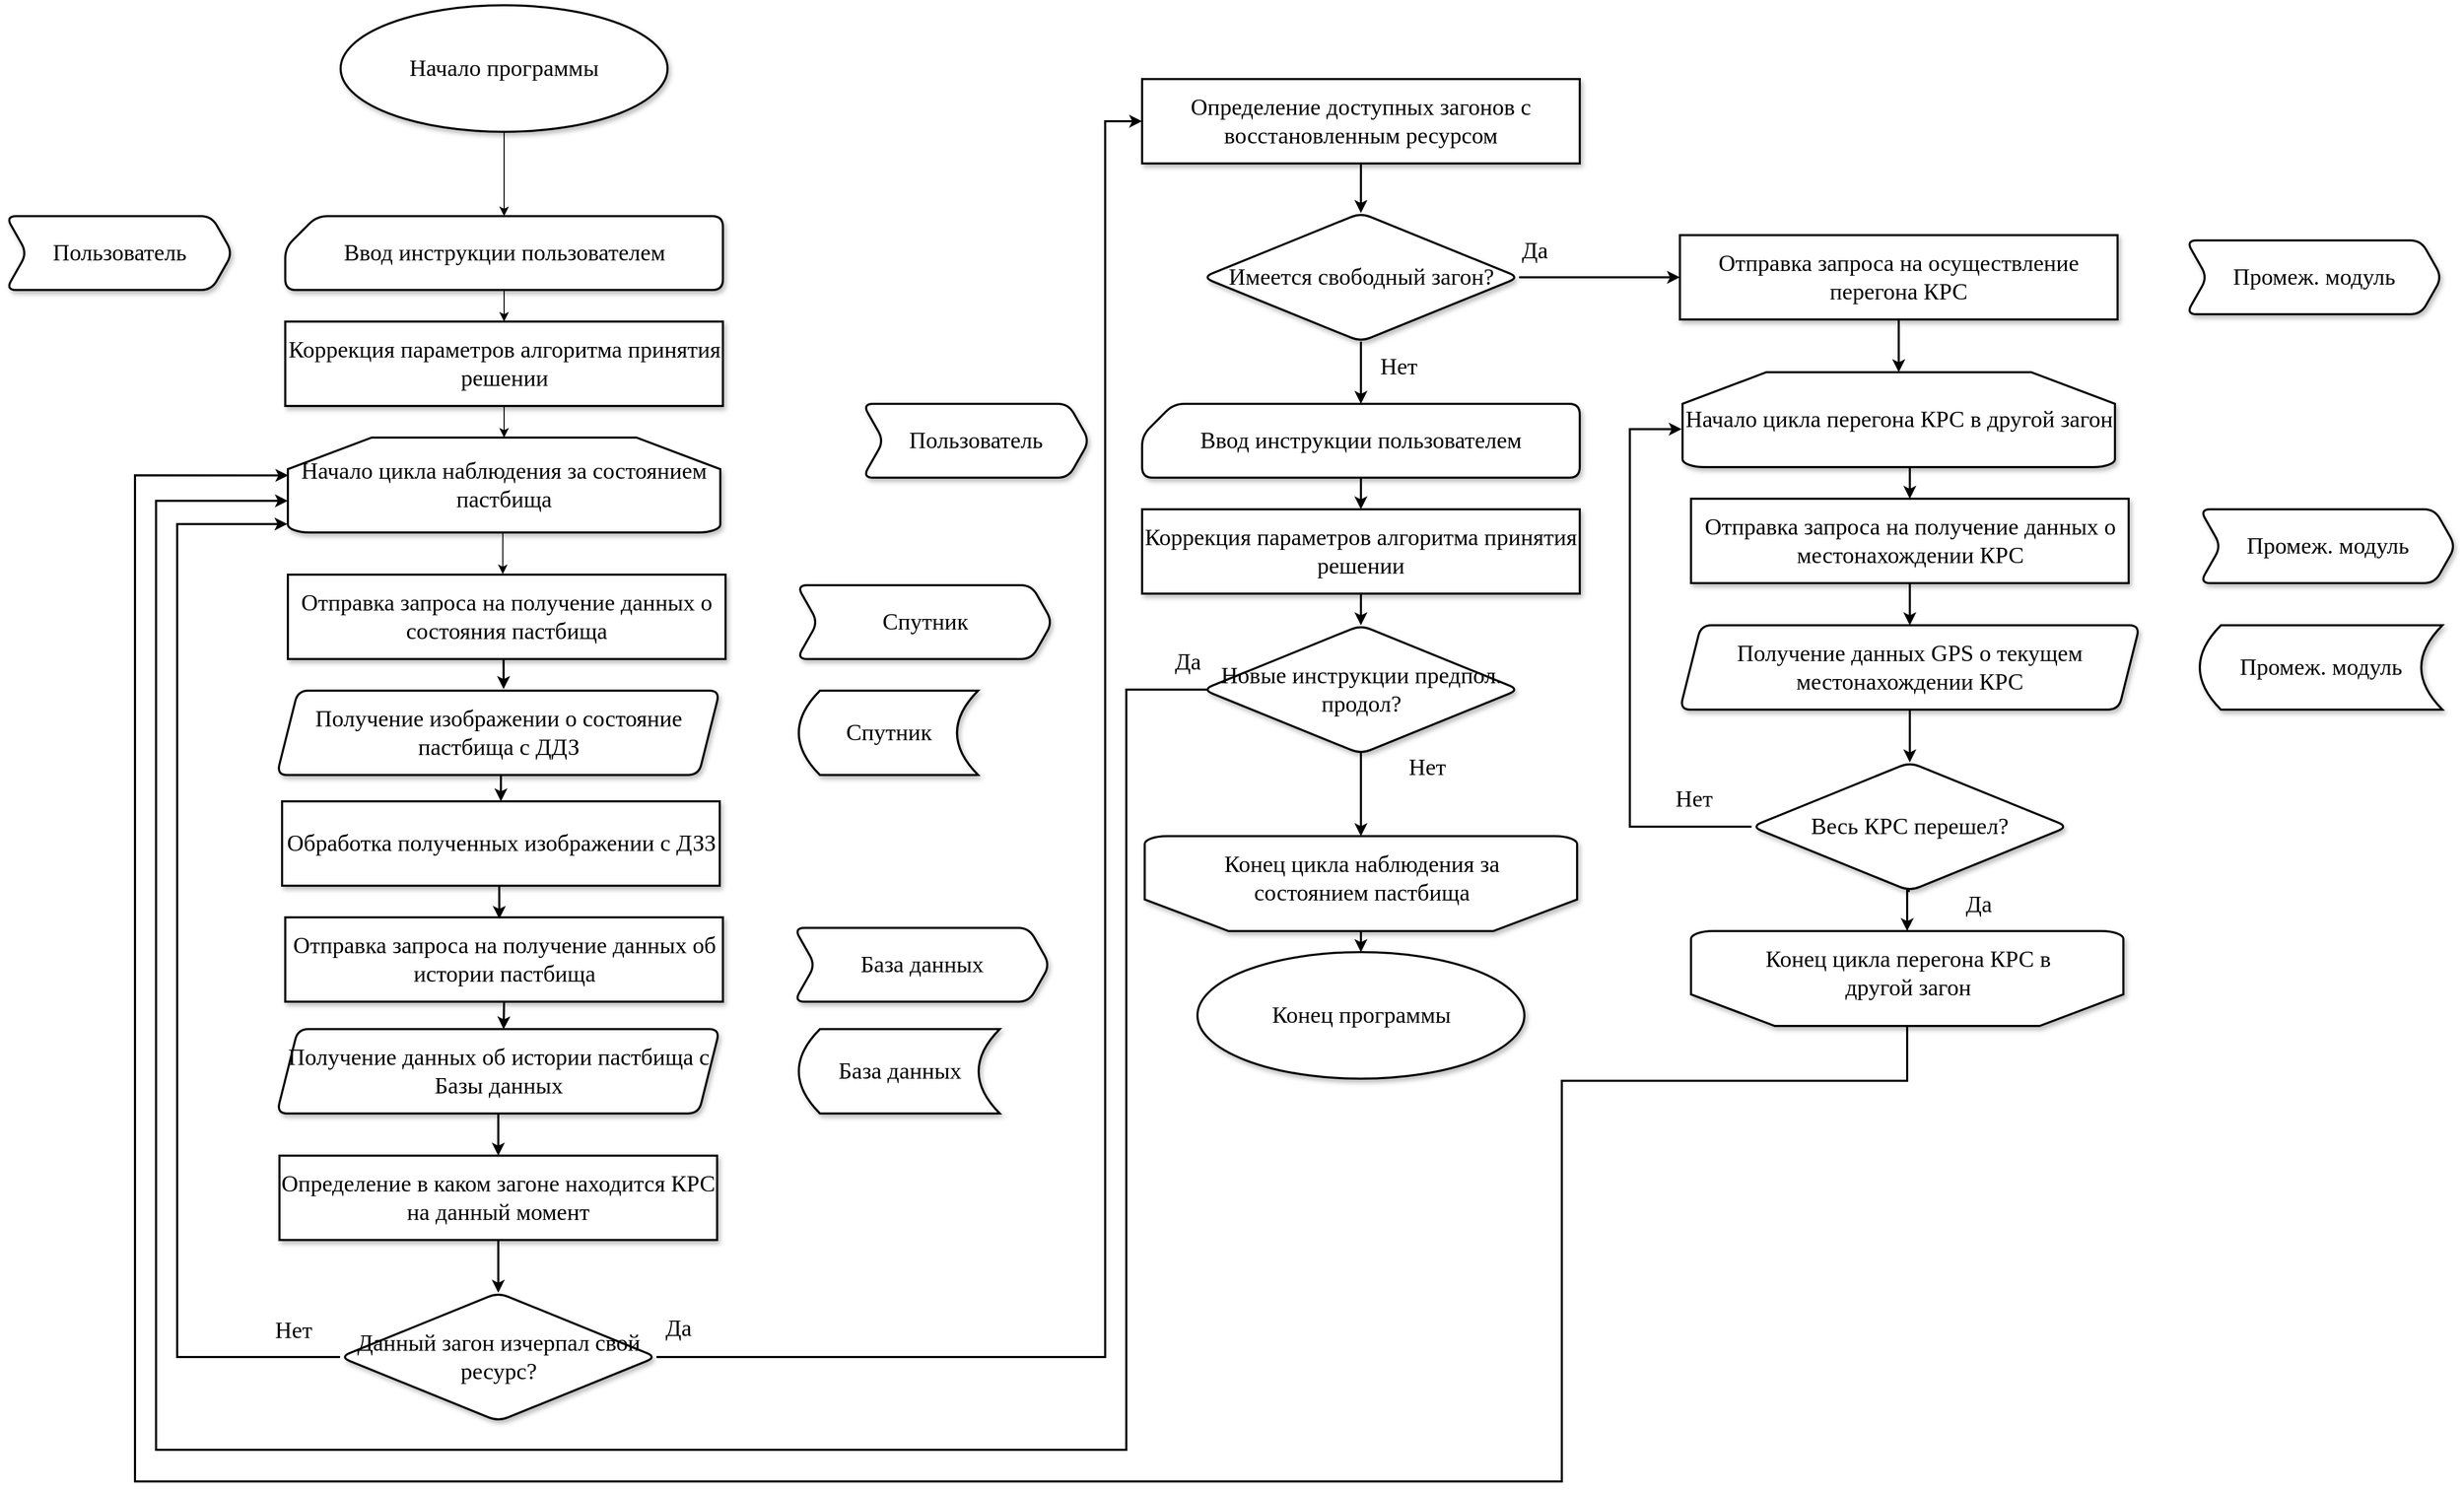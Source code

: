 <mxfile version="13.9.9" type="device"><diagram id="bFi8-XZkjR38sBcgHTQb" name="Page-1"><mxGraphModel dx="2031" dy="1174" grid="1" gridSize="10" guides="1" tooltips="1" connect="1" arrows="1" fold="1" page="1" pageScale="1" pageWidth="1169" pageHeight="827" math="0" shadow="0"><root><mxCell id="0"/><mxCell id="1" parent="0"/><mxCell id="ansEejGBNnt-hUY4Amy4-4" style="edgeStyle=orthogonalEdgeStyle;rounded=0;orthogonalLoop=1;jettySize=auto;html=1;exitX=0.5;exitY=1;exitDx=0;exitDy=0;entryX=0.5;entryY=0;entryDx=0;entryDy=0;entryPerimeter=0;" parent="1" source="e-T2P2M7QScNekjC2IlG-3" target="e-T2P2M7QScNekjC2IlG-11" edge="1"><mxGeometry relative="1" as="geometry"/></mxCell><mxCell id="e-T2P2M7QScNekjC2IlG-3" value="Коррекция параметров алгоритма принятия решении" style="rounded=0;whiteSpace=wrap;html=1;shadow=1;glass=0;sketch=0;strokeWidth=2;fontFamily=Verdana;fontSize=22;" parent="1" vertex="1"><mxGeometry x="302.5" y="310" width="415" height="80" as="geometry"/></mxCell><mxCell id="e-T2P2M7QScNekjC2IlG-79" style="edgeStyle=orthogonalEdgeStyle;rounded=0;orthogonalLoop=1;jettySize=auto;html=1;exitX=0.5;exitY=1;exitDx=0;exitDy=0;entryX=0.5;entryY=0;entryDx=0;entryDy=0;strokeWidth=2;fillColor=#ffffff;fontFamily=Verdana;fontSize=22;" parent="1" source="e-T2P2M7QScNekjC2IlG-4" target="e-T2P2M7QScNekjC2IlG-51" edge="1"><mxGeometry relative="1" as="geometry"/></mxCell><mxCell id="e-T2P2M7QScNekjC2IlG-4" value="Получение изображении о состояние пастбища с ДДЗ" style="shape=parallelogram;perimeter=parallelogramPerimeter;whiteSpace=wrap;html=1;fixedSize=1;rounded=1;shadow=1;glass=0;sketch=0;strokeWidth=2;fontFamily=Verdana;fontSize=22;" parent="1" vertex="1"><mxGeometry x="294.5" y="660" width="420" height="80" as="geometry"/></mxCell><mxCell id="e-T2P2M7QScNekjC2IlG-70" style="edgeStyle=orthogonalEdgeStyle;rounded=0;orthogonalLoop=1;jettySize=auto;html=1;exitX=1;exitY=0.5;exitDx=0;exitDy=0;entryX=0;entryY=0.5;entryDx=0;entryDy=0;strokeWidth=2;fillColor=#ffffff;fontFamily=Verdana;fontSize=22;" parent="1" source="e-T2P2M7QScNekjC2IlG-5" target="e-T2P2M7QScNekjC2IlG-35" edge="1"><mxGeometry relative="1" as="geometry"><mxPoint x="982" y="120" as="sourcePoint"/><Array as="points"><mxPoint x="1080" y="1292"/><mxPoint x="1080" y="120"/></Array></mxGeometry></mxCell><mxCell id="e-T2P2M7QScNekjC2IlG-84" style="edgeStyle=orthogonalEdgeStyle;rounded=0;orthogonalLoop=1;jettySize=auto;html=1;exitX=0;exitY=0.5;exitDx=0;exitDy=0;entryX=-0.001;entryY=0.911;entryDx=0;entryDy=0;entryPerimeter=0;strokeWidth=2;fillColor=#ffffff;fontFamily=Verdana;fontSize=22;" parent="1" source="e-T2P2M7QScNekjC2IlG-5" target="e-T2P2M7QScNekjC2IlG-11" edge="1"><mxGeometry relative="1" as="geometry"><Array as="points"><mxPoint x="200" y="1292"/><mxPoint x="200" y="502"/></Array></mxGeometry></mxCell><mxCell id="e-T2P2M7QScNekjC2IlG-5" value="&lt;font style=&quot;font-size: 22px&quot;&gt;Данный загон изчерпал свой ресурс?&lt;/font&gt;" style="rhombus;whiteSpace=wrap;html=1;rounded=1;shadow=1;glass=0;sketch=0;strokeWidth=2;fontFamily=Verdana;fontSize=22;labelPosition=center;verticalLabelPosition=middle;align=center;verticalAlign=middle;" parent="1" vertex="1"><mxGeometry x="354.5" y="1231" width="300" height="122" as="geometry"/></mxCell><mxCell id="ansEejGBNnt-hUY4Amy4-2" style="edgeStyle=orthogonalEdgeStyle;rounded=0;orthogonalLoop=1;jettySize=auto;html=1;exitX=0.5;exitY=1;exitDx=0;exitDy=0;entryX=0.5;entryY=0;entryDx=0;entryDy=0;entryPerimeter=0;" parent="1" source="e-T2P2M7QScNekjC2IlG-8" target="e-T2P2M7QScNekjC2IlG-10" edge="1"><mxGeometry relative="1" as="geometry"/></mxCell><mxCell id="e-T2P2M7QScNekjC2IlG-8" value="Начало программы" style="ellipse;whiteSpace=wrap;html=1;rounded=1;shadow=1;glass=0;sketch=0;strokeWidth=2;fontFamily=Verdana;fontSize=22;" parent="1" vertex="1"><mxGeometry x="355" y="10" width="310" height="120" as="geometry"/></mxCell><mxCell id="e-T2P2M7QScNekjC2IlG-9" value="Конец программы" style="ellipse;whiteSpace=wrap;html=1;rounded=1;shadow=1;glass=0;sketch=0;strokeWidth=2;fontFamily=Verdana;fontSize=22;" parent="1" vertex="1"><mxGeometry x="1167.5" y="908" width="310" height="120" as="geometry"/></mxCell><mxCell id="ansEejGBNnt-hUY4Amy4-3" style="edgeStyle=orthogonalEdgeStyle;rounded=0;orthogonalLoop=1;jettySize=auto;html=1;exitX=0.5;exitY=1;exitDx=0;exitDy=0;exitPerimeter=0;entryX=0.5;entryY=0;entryDx=0;entryDy=0;" parent="1" source="e-T2P2M7QScNekjC2IlG-10" target="e-T2P2M7QScNekjC2IlG-3" edge="1"><mxGeometry relative="1" as="geometry"/></mxCell><mxCell id="e-T2P2M7QScNekjC2IlG-10" value="Ввод инструкции пользователем" style="shape=card;whiteSpace=wrap;html=1;rounded=1;shadow=1;glass=0;sketch=0;strokeWidth=2;fontFamily=Verdana;fontSize=22;" parent="1" vertex="1"><mxGeometry x="302.5" y="210" width="415" height="70" as="geometry"/></mxCell><mxCell id="ansEejGBNnt-hUY4Amy4-1" style="edgeStyle=orthogonalEdgeStyle;rounded=0;orthogonalLoop=1;jettySize=auto;html=1;exitX=0.5;exitY=1;exitDx=0;exitDy=0;exitPerimeter=0;entryX=0.491;entryY=-0.007;entryDx=0;entryDy=0;entryPerimeter=0;" parent="1" source="e-T2P2M7QScNekjC2IlG-11" edge="1"><mxGeometry relative="1" as="geometry"><mxPoint x="508.765" y="549.44" as="targetPoint"/></mxGeometry></mxCell><mxCell id="e-T2P2M7QScNekjC2IlG-11" value="Начало цикла наблюдения за состоянием пастбища" style="strokeWidth=2;html=1;shape=mxgraph.flowchart.loop_limit;whiteSpace=wrap;rounded=1;shadow=1;glass=0;sketch=0;fontFamily=Verdana;fontSize=22;" parent="1" vertex="1"><mxGeometry x="305" y="420" width="410" height="90" as="geometry"/></mxCell><mxCell id="e-T2P2M7QScNekjC2IlG-16" value="" style="group" parent="1" vertex="1" connectable="0"><mxGeometry x="1117.5" y="798" width="410" height="90" as="geometry"/></mxCell><mxCell id="e-T2P2M7QScNekjC2IlG-12" value="" style="strokeWidth=2;shape=mxgraph.flowchart.loop_limit;whiteSpace=wrap;rounded=1;shadow=1;glass=0;sketch=0;fontFamily=Verdana;fontSize=22;rotation=-180;horizontal=1;verticalAlign=middle;labelPosition=center;verticalLabelPosition=middle;align=center;html=1;flipH=0;flipV=0;direction=east;" parent="e-T2P2M7QScNekjC2IlG-16" vertex="1"><mxGeometry width="410" height="90" as="geometry"/></mxCell><mxCell id="e-T2P2M7QScNekjC2IlG-15" value="&lt;span style=&quot;background-color: rgb(255 , 255 , 255)&quot;&gt;Конец цикла наблюдения за &lt;br&gt;состоянием пастбища&lt;/span&gt;" style="text;html=1;align=center;verticalAlign=middle;resizable=0;points=[];autosize=1;fontSize=22;fontFamily=Verdana;" parent="e-T2P2M7QScNekjC2IlG-16" vertex="1"><mxGeometry x="35" y="10" width="340" height="60" as="geometry"/></mxCell><mxCell id="e-T2P2M7QScNekjC2IlG-82" style="edgeStyle=orthogonalEdgeStyle;rounded=0;orthogonalLoop=1;jettySize=auto;html=1;exitX=0.5;exitY=1;exitDx=0;exitDy=0;entryX=0.5;entryY=0;entryDx=0;entryDy=0;strokeWidth=2;fillColor=#ffffff;fontFamily=Verdana;fontSize=22;" parent="1" source="e-T2P2M7QScNekjC2IlG-17" target="e-T2P2M7QScNekjC2IlG-33" edge="1"><mxGeometry relative="1" as="geometry"/></mxCell><mxCell id="e-T2P2M7QScNekjC2IlG-17" value="Получение данных об истории пастбища с Базы данных" style="shape=parallelogram;perimeter=parallelogramPerimeter;whiteSpace=wrap;html=1;fixedSize=1;rounded=1;shadow=1;glass=0;sketch=0;strokeWidth=2;fontFamily=Verdana;fontSize=22;" parent="1" vertex="1"><mxGeometry x="294.5" y="981" width="420" height="80" as="geometry"/></mxCell><mxCell id="e-T2P2M7QScNekjC2IlG-21" value="Спутник" style="shape=dataStorage;whiteSpace=wrap;html=1;fixedSize=1;rounded=1;shadow=1;glass=0;sketch=0;strokeWidth=2;fontFamily=Verdana;fontSize=22;" parent="1" vertex="1"><mxGeometry x="789.5" y="660" width="170" height="80" as="geometry"/></mxCell><mxCell id="e-T2P2M7QScNekjC2IlG-78" style="edgeStyle=orthogonalEdgeStyle;rounded=0;orthogonalLoop=1;jettySize=auto;html=1;exitX=0.5;exitY=1;exitDx=0;exitDy=0;entryX=0.512;entryY=-0.019;entryDx=0;entryDy=0;entryPerimeter=0;strokeWidth=2;fillColor=#ffffff;fontFamily=Verdana;fontSize=22;" parent="1" source="e-T2P2M7QScNekjC2IlG-27" target="e-T2P2M7QScNekjC2IlG-4" edge="1"><mxGeometry relative="1" as="geometry"/></mxCell><mxCell id="e-T2P2M7QScNekjC2IlG-27" value="Отправка запроса на получение данных о состояния пастбища" style="rounded=0;whiteSpace=wrap;html=1;shadow=1;glass=0;sketch=0;strokeWidth=2;fontFamily=Verdana;fontSize=22;" parent="1" vertex="1"><mxGeometry x="305" y="550" width="415" height="80" as="geometry"/></mxCell><mxCell id="e-T2P2M7QScNekjC2IlG-28" value="Спутник" style="shape=step;perimeter=stepPerimeter;whiteSpace=wrap;html=1;fixedSize=1;rounded=1;shadow=1;glass=0;sketch=0;strokeWidth=2;fontFamily=Verdana;fontSize=22;" parent="1" vertex="1"><mxGeometry x="787.5" y="560" width="242.5" height="70" as="geometry"/></mxCell><mxCell id="e-T2P2M7QScNekjC2IlG-30" value="База данных" style="shape=dataStorage;whiteSpace=wrap;html=1;fixedSize=1;rounded=1;shadow=1;glass=0;sketch=0;strokeWidth=2;fontFamily=Verdana;fontSize=22;" parent="1" vertex="1"><mxGeometry x="789.5" y="981" width="190.5" height="80" as="geometry"/></mxCell><mxCell id="e-T2P2M7QScNekjC2IlG-81" style="edgeStyle=orthogonalEdgeStyle;rounded=0;orthogonalLoop=1;jettySize=auto;html=1;exitX=0.5;exitY=1;exitDx=0;exitDy=0;entryX=0.512;entryY=0.003;entryDx=0;entryDy=0;entryPerimeter=0;strokeWidth=2;fillColor=#ffffff;fontFamily=Verdana;fontSize=22;" parent="1" source="e-T2P2M7QScNekjC2IlG-31" target="e-T2P2M7QScNekjC2IlG-17" edge="1"><mxGeometry relative="1" as="geometry"/></mxCell><mxCell id="e-T2P2M7QScNekjC2IlG-31" value="Отправка запроса на получение данных об истории пастбища" style="rounded=0;whiteSpace=wrap;html=1;shadow=1;glass=0;sketch=0;strokeWidth=2;fontFamily=Verdana;fontSize=22;" parent="1" vertex="1"><mxGeometry x="302.5" y="875" width="415" height="80" as="geometry"/></mxCell><mxCell id="e-T2P2M7QScNekjC2IlG-32" value="База данных" style="shape=step;perimeter=stepPerimeter;whiteSpace=wrap;html=1;fixedSize=1;rounded=1;shadow=1;glass=0;sketch=0;strokeWidth=2;fontFamily=Verdana;fontSize=22;" parent="1" vertex="1"><mxGeometry x="785" y="885" width="242.5" height="70" as="geometry"/></mxCell><mxCell id="e-T2P2M7QScNekjC2IlG-71" style="edgeStyle=orthogonalEdgeStyle;rounded=0;orthogonalLoop=1;jettySize=auto;html=1;exitX=0.5;exitY=1;exitDx=0;exitDy=0;entryX=0.5;entryY=0;entryDx=0;entryDy=0;strokeWidth=2;fillColor=#ffffff;fontFamily=Verdana;fontSize=22;" parent="1" source="e-T2P2M7QScNekjC2IlG-33" target="e-T2P2M7QScNekjC2IlG-5" edge="1"><mxGeometry relative="1" as="geometry"/></mxCell><mxCell id="e-T2P2M7QScNekjC2IlG-33" value="Определение в каком загоне находится КРС на данный момент" style="rounded=0;whiteSpace=wrap;html=1;shadow=1;glass=0;sketch=0;strokeWidth=2;fontFamily=Verdana;fontSize=22;" parent="1" vertex="1"><mxGeometry x="297" y="1101" width="415" height="80" as="geometry"/></mxCell><mxCell id="e-T2P2M7QScNekjC2IlG-55" style="edgeStyle=orthogonalEdgeStyle;rounded=0;orthogonalLoop=1;jettySize=auto;html=1;exitX=0.5;exitY=1;exitDx=0;exitDy=0;entryX=0.5;entryY=0;entryDx=0;entryDy=0;entryPerimeter=0;strokeWidth=2;fillColor=#ffffff;fontFamily=Verdana;fontSize=22;" parent="1" source="e-T2P2M7QScNekjC2IlG-34" target="e-T2P2M7QScNekjC2IlG-48" edge="1"><mxGeometry relative="1" as="geometry"/></mxCell><mxCell id="e-T2P2M7QScNekjC2IlG-69" style="edgeStyle=orthogonalEdgeStyle;rounded=0;orthogonalLoop=1;jettySize=auto;html=1;exitX=1;exitY=0.5;exitDx=0;exitDy=0;entryX=0;entryY=0.5;entryDx=0;entryDy=0;strokeWidth=2;fillColor=#ffffff;fontFamily=Verdana;fontSize=22;" parent="1" source="e-T2P2M7QScNekjC2IlG-34" target="e-T2P2M7QScNekjC2IlG-36" edge="1"><mxGeometry relative="1" as="geometry"/></mxCell><mxCell id="e-T2P2M7QScNekjC2IlG-34" value="Имеется свободный загон?" style="rhombus;whiteSpace=wrap;html=1;rounded=1;shadow=1;glass=0;sketch=0;strokeWidth=2;fontFamily=Verdana;fontSize=22;" parent="1" vertex="1"><mxGeometry x="1172.5" y="207" width="300" height="122" as="geometry"/></mxCell><mxCell id="e-T2P2M7QScNekjC2IlG-53" style="edgeStyle=orthogonalEdgeStyle;rounded=0;orthogonalLoop=1;jettySize=auto;html=1;entryX=0.5;entryY=0;entryDx=0;entryDy=0;strokeWidth=2;fillColor=#ffffff;fontFamily=Verdana;fontSize=22;" parent="1" source="e-T2P2M7QScNekjC2IlG-35" target="e-T2P2M7QScNekjC2IlG-34" edge="1"><mxGeometry relative="1" as="geometry"/></mxCell><mxCell id="e-T2P2M7QScNekjC2IlG-35" value="Определение доступных загонов с восстановленным ресурсом" style="rounded=0;whiteSpace=wrap;html=1;shadow=1;glass=0;sketch=0;strokeWidth=2;fontFamily=Verdana;fontSize=22;" parent="1" vertex="1"><mxGeometry x="1115" y="80" width="415" height="80" as="geometry"/></mxCell><mxCell id="e-T2P2M7QScNekjC2IlG-58" style="edgeStyle=orthogonalEdgeStyle;rounded=0;orthogonalLoop=1;jettySize=auto;html=1;entryX=0.5;entryY=0;entryDx=0;entryDy=0;entryPerimeter=0;strokeWidth=2;fillColor=#ffffff;fontFamily=Verdana;fontSize=22;" parent="1" source="e-T2P2M7QScNekjC2IlG-36" target="e-T2P2M7QScNekjC2IlG-38" edge="1"><mxGeometry relative="1" as="geometry"/></mxCell><mxCell id="e-T2P2M7QScNekjC2IlG-36" value="Отправка запроса на осуществление перегона КРС" style="rounded=0;whiteSpace=wrap;html=1;shadow=1;glass=0;sketch=0;strokeWidth=2;fontFamily=Verdana;fontSize=22;" parent="1" vertex="1"><mxGeometry x="1625" y="228" width="415" height="80" as="geometry"/></mxCell><mxCell id="e-T2P2M7QScNekjC2IlG-37" value="Промеж. модуль" style="shape=step;perimeter=stepPerimeter;whiteSpace=wrap;html=1;fixedSize=1;rounded=1;shadow=1;glass=0;sketch=0;strokeWidth=2;fontFamily=Verdana;fontSize=22;" parent="1" vertex="1"><mxGeometry x="2105" y="233" width="242.5" height="70" as="geometry"/></mxCell><mxCell id="e-T2P2M7QScNekjC2IlG-59" style="edgeStyle=orthogonalEdgeStyle;rounded=0;orthogonalLoop=1;jettySize=auto;html=1;exitX=0.5;exitY=1;exitDx=0;exitDy=0;exitPerimeter=0;entryX=0.5;entryY=0;entryDx=0;entryDy=0;strokeWidth=2;fillColor=#ffffff;fontFamily=Verdana;fontSize=22;" parent="1" source="e-T2P2M7QScNekjC2IlG-38" target="e-T2P2M7QScNekjC2IlG-44" edge="1"><mxGeometry relative="1" as="geometry"/></mxCell><mxCell id="e-T2P2M7QScNekjC2IlG-38" value="Начало цикла перегона КРС в другой загон" style="strokeWidth=2;html=1;shape=mxgraph.flowchart.loop_limit;whiteSpace=wrap;rounded=1;shadow=1;glass=0;sketch=0;fontFamily=Verdana;fontSize=22;" parent="1" vertex="1"><mxGeometry x="1627.5" y="358" width="410" height="90" as="geometry"/></mxCell><mxCell id="e-T2P2M7QScNekjC2IlG-39" value="" style="group" parent="1" vertex="1" connectable="0"><mxGeometry x="1635.5" y="888" width="460" height="90" as="geometry"/></mxCell><mxCell id="e-T2P2M7QScNekjC2IlG-40" value="" style="strokeWidth=2;shape=mxgraph.flowchart.loop_limit;whiteSpace=wrap;rounded=1;shadow=1;glass=0;sketch=0;fontFamily=Verdana;fontSize=22;rotation=-180;horizontal=1;verticalAlign=middle;labelPosition=center;verticalLabelPosition=middle;align=center;html=1;flipH=0;flipV=0;direction=east;" parent="e-T2P2M7QScNekjC2IlG-39" vertex="1"><mxGeometry width="410" height="90" as="geometry"/></mxCell><mxCell id="e-T2P2M7QScNekjC2IlG-41" value="&lt;span&gt;Конец цикла перегона КРС в&lt;br&gt;другой загон&lt;/span&gt;" style="text;html=1;align=center;verticalAlign=middle;resizable=0;points=[];autosize=1;fontSize=22;fontFamily=Verdana;" parent="e-T2P2M7QScNekjC2IlG-39" vertex="1"><mxGeometry x="35" y="10" width="340" height="60" as="geometry"/></mxCell><mxCell id="e-T2P2M7QScNekjC2IlG-61" style="edgeStyle=orthogonalEdgeStyle;rounded=0;orthogonalLoop=1;jettySize=auto;html=1;exitX=0.5;exitY=1;exitDx=0;exitDy=0;entryX=0.5;entryY=0;entryDx=0;entryDy=0;strokeWidth=2;fillColor=#ffffff;fontFamily=Verdana;fontSize=22;" parent="1" source="e-T2P2M7QScNekjC2IlG-43" target="e-T2P2M7QScNekjC2IlG-50" edge="1"><mxGeometry relative="1" as="geometry"/></mxCell><mxCell id="e-T2P2M7QScNekjC2IlG-43" value="Получение данных GPS о текущем местонахождении КРС" style="shape=parallelogram;perimeter=parallelogramPerimeter;whiteSpace=wrap;html=1;fixedSize=1;rounded=1;shadow=1;glass=0;sketch=0;strokeWidth=2;fontFamily=Verdana;fontSize=22;" parent="1" vertex="1"><mxGeometry x="1625" y="598" width="436" height="80" as="geometry"/></mxCell><mxCell id="e-T2P2M7QScNekjC2IlG-60" style="edgeStyle=orthogonalEdgeStyle;rounded=0;orthogonalLoop=1;jettySize=auto;html=1;exitX=0.5;exitY=1;exitDx=0;exitDy=0;entryX=0.5;entryY=0;entryDx=0;entryDy=0;strokeWidth=2;fillColor=#ffffff;fontFamily=Verdana;fontSize=22;" parent="1" source="e-T2P2M7QScNekjC2IlG-44" target="e-T2P2M7QScNekjC2IlG-43" edge="1"><mxGeometry relative="1" as="geometry"/></mxCell><mxCell id="e-T2P2M7QScNekjC2IlG-44" value="Отправка запроса на получение данных о местонахождении КРС" style="rounded=0;whiteSpace=wrap;html=1;shadow=1;glass=0;sketch=0;strokeWidth=2;fontFamily=Verdana;fontSize=22;" parent="1" vertex="1"><mxGeometry x="1635.5" y="478" width="415" height="80" as="geometry"/></mxCell><mxCell id="e-T2P2M7QScNekjC2IlG-45" value="Промеж. модуль" style="shape=step;perimeter=stepPerimeter;whiteSpace=wrap;html=1;fixedSize=1;rounded=1;shadow=1;glass=0;sketch=0;strokeWidth=2;fontFamily=Verdana;fontSize=22;" parent="1" vertex="1"><mxGeometry x="2118" y="488" width="242.5" height="70" as="geometry"/></mxCell><mxCell id="e-T2P2M7QScNekjC2IlG-46" value="Промеж. модуль" style="shape=dataStorage;whiteSpace=wrap;html=1;fixedSize=1;rounded=1;shadow=1;glass=0;sketch=0;strokeWidth=2;fontFamily=Verdana;fontSize=22;" parent="1" vertex="1"><mxGeometry x="2118" y="598" width="230" height="80" as="geometry"/></mxCell><mxCell id="e-T2P2M7QScNekjC2IlG-87" style="edgeStyle=orthogonalEdgeStyle;rounded=0;orthogonalLoop=1;jettySize=auto;html=1;exitX=0.014;exitY=0.5;exitDx=0;exitDy=0;strokeWidth=2;fillColor=#ffffff;fontFamily=Verdana;fontSize=22;exitPerimeter=0;" parent="1" source="e-T2P2M7QScNekjC2IlG-90" edge="1"><mxGeometry relative="1" as="geometry"><Array as="points"><mxPoint x="1100" y="659"/><mxPoint x="1100" y="1380"/><mxPoint x="180" y="1380"/><mxPoint x="180" y="480"/></Array><mxPoint x="305" y="480" as="targetPoint"/></mxGeometry></mxCell><mxCell id="e-T2P2M7QScNekjC2IlG-92" style="edgeStyle=orthogonalEdgeStyle;rounded=0;orthogonalLoop=1;jettySize=auto;html=1;exitX=0.5;exitY=1;exitDx=0;exitDy=0;entryX=0.5;entryY=0;entryDx=0;entryDy=0;strokeWidth=2;fillColor=#ffffff;fontFamily=Verdana;fontSize=22;" parent="1" source="e-T2P2M7QScNekjC2IlG-47" target="e-T2P2M7QScNekjC2IlG-90" edge="1"><mxGeometry relative="1" as="geometry"/></mxCell><mxCell id="e-T2P2M7QScNekjC2IlG-47" value="Коррекция параметров алгоритма принятия решении" style="rounded=0;whiteSpace=wrap;html=1;shadow=1;glass=0;sketch=0;strokeWidth=2;fontFamily=Verdana;fontSize=22;" parent="1" vertex="1"><mxGeometry x="1115" y="488" width="415" height="80" as="geometry"/></mxCell><mxCell id="e-T2P2M7QScNekjC2IlG-56" style="edgeStyle=orthogonalEdgeStyle;rounded=0;orthogonalLoop=1;jettySize=auto;html=1;entryX=0.5;entryY=0;entryDx=0;entryDy=0;strokeWidth=2;fillColor=#ffffff;fontFamily=Verdana;fontSize=22;" parent="1" source="e-T2P2M7QScNekjC2IlG-48" target="e-T2P2M7QScNekjC2IlG-47" edge="1"><mxGeometry relative="1" as="geometry"/></mxCell><mxCell id="e-T2P2M7QScNekjC2IlG-48" value="Ввод инструкции пользователем" style="shape=card;whiteSpace=wrap;html=1;rounded=1;shadow=1;glass=0;sketch=0;strokeWidth=2;fontFamily=Verdana;fontSize=22;" parent="1" vertex="1"><mxGeometry x="1115" y="388" width="415" height="70" as="geometry"/></mxCell><mxCell id="e-T2P2M7QScNekjC2IlG-49" value="Пользователь" style="shape=step;perimeter=stepPerimeter;whiteSpace=wrap;html=1;fixedSize=1;rounded=1;shadow=1;glass=0;sketch=0;strokeWidth=2;fontFamily=Verdana;fontSize=22;" parent="1" vertex="1"><mxGeometry x="850" y="388" width="215" height="70" as="geometry"/></mxCell><mxCell id="e-T2P2M7QScNekjC2IlG-62" style="edgeStyle=orthogonalEdgeStyle;rounded=0;orthogonalLoop=1;jettySize=auto;html=1;exitX=0.5;exitY=1;exitDx=0;exitDy=0;entryX=0.5;entryY=1;entryDx=0;entryDy=0;entryPerimeter=0;strokeWidth=2;fillColor=#ffffff;fontFamily=Verdana;fontSize=22;" parent="1" source="e-T2P2M7QScNekjC2IlG-50" target="e-T2P2M7QScNekjC2IlG-40" edge="1"><mxGeometry relative="1" as="geometry"/></mxCell><mxCell id="e-T2P2M7QScNekjC2IlG-64" style="edgeStyle=orthogonalEdgeStyle;rounded=0;orthogonalLoop=1;jettySize=auto;html=1;exitX=0;exitY=0.5;exitDx=0;exitDy=0;entryX=-0.002;entryY=0.6;entryDx=0;entryDy=0;entryPerimeter=0;strokeWidth=2;fillColor=#ffffff;fontFamily=Verdana;fontSize=22;" parent="1" source="e-T2P2M7QScNekjC2IlG-50" target="e-T2P2M7QScNekjC2IlG-38" edge="1"><mxGeometry relative="1" as="geometry"><Array as="points"><mxPoint x="1577.5" y="789"/><mxPoint x="1577.5" y="412"/></Array></mxGeometry></mxCell><mxCell id="e-T2P2M7QScNekjC2IlG-50" value="Весь КРС перешел?" style="rhombus;whiteSpace=wrap;html=1;rounded=1;shadow=1;glass=0;sketch=0;strokeWidth=2;fontFamily=Verdana;fontSize=22;" parent="1" vertex="1"><mxGeometry x="1693" y="728" width="300" height="122" as="geometry"/></mxCell><mxCell id="e-T2P2M7QScNekjC2IlG-80" style="edgeStyle=orthogonalEdgeStyle;rounded=0;orthogonalLoop=1;jettySize=auto;html=1;exitX=0.5;exitY=1;exitDx=0;exitDy=0;entryX=0.489;entryY=0.018;entryDx=0;entryDy=0;entryPerimeter=0;strokeWidth=2;fillColor=#ffffff;fontFamily=Verdana;fontSize=22;" parent="1" source="e-T2P2M7QScNekjC2IlG-51" target="e-T2P2M7QScNekjC2IlG-31" edge="1"><mxGeometry relative="1" as="geometry"/></mxCell><mxCell id="e-T2P2M7QScNekjC2IlG-51" value="Обработка полученных изображении с ДЗЗ" style="rounded=0;whiteSpace=wrap;html=1;shadow=1;glass=0;sketch=0;strokeWidth=2;fontFamily=Verdana;fontSize=22;" parent="1" vertex="1"><mxGeometry x="299.5" y="765" width="415" height="80" as="geometry"/></mxCell><mxCell id="e-T2P2M7QScNekjC2IlG-63" style="edgeStyle=orthogonalEdgeStyle;rounded=0;orthogonalLoop=1;jettySize=auto;html=1;exitX=0.5;exitY=0;exitDx=0;exitDy=0;exitPerimeter=0;entryX=0.001;entryY=0.398;entryDx=0;entryDy=0;entryPerimeter=0;strokeWidth=2;fillColor=#ffffff;fontFamily=Verdana;fontSize=22;" parent="1" source="e-T2P2M7QScNekjC2IlG-40" target="e-T2P2M7QScNekjC2IlG-11" edge="1"><mxGeometry relative="1" as="geometry"><Array as="points"><mxPoint x="1840" y="1030"/><mxPoint x="1513" y="1030"/><mxPoint x="1513" y="1410"/><mxPoint x="160" y="1410"/><mxPoint x="160" y="456"/></Array></mxGeometry></mxCell><mxCell id="e-T2P2M7QScNekjC2IlG-29" value="Пользователь" style="shape=step;perimeter=stepPerimeter;whiteSpace=wrap;html=1;fixedSize=1;rounded=1;shadow=1;glass=0;sketch=0;strokeWidth=2;fontFamily=Verdana;fontSize=22;" parent="1" vertex="1"><mxGeometry x="37.5" y="210" width="215" height="70" as="geometry"/></mxCell><mxCell id="e-T2P2M7QScNekjC2IlG-65" value="Нет" style="text;html=1;align=center;verticalAlign=middle;resizable=0;points=[];autosize=1;fontSize=22;fontFamily=Verdana;fontStyle=0" parent="1" vertex="1"><mxGeometry x="1607.5" y="748" width="60" height="30" as="geometry"/></mxCell><mxCell id="e-T2P2M7QScNekjC2IlG-66" value="Да" style="text;html=1;align=center;verticalAlign=middle;resizable=0;points=[];autosize=1;fontSize=22;fontFamily=Verdana;fontStyle=0" parent="1" vertex="1"><mxGeometry x="1887.5" y="848" width="40" height="30" as="geometry"/></mxCell><mxCell id="e-T2P2M7QScNekjC2IlG-67" value="Нет" style="text;html=1;align=center;verticalAlign=middle;resizable=0;points=[];autosize=1;fontSize=22;fontFamily=Verdana;fontStyle=0" parent="1" vertex="1"><mxGeometry x="1327.5" y="338" width="60" height="30" as="geometry"/></mxCell><mxCell id="e-T2P2M7QScNekjC2IlG-68" value="Да" style="text;html=1;align=center;verticalAlign=middle;resizable=0;points=[];autosize=1;fontSize=22;fontFamily=Verdana;fontStyle=0" parent="1" vertex="1"><mxGeometry x="1466.5" y="228" width="40" height="30" as="geometry"/></mxCell><mxCell id="e-T2P2M7QScNekjC2IlG-85" value="Нет" style="text;html=1;align=center;verticalAlign=middle;resizable=0;points=[];autosize=1;fontSize=22;fontFamily=Verdana;fontStyle=0" parent="1" vertex="1"><mxGeometry x="280" y="1252" width="60" height="30" as="geometry"/></mxCell><mxCell id="e-T2P2M7QScNekjC2IlG-86" value="Да" style="text;html=1;align=center;verticalAlign=middle;resizable=0;points=[];autosize=1;fontSize=22;fontFamily=Verdana;fontStyle=0" parent="1" vertex="1"><mxGeometry x="654.5" y="1250" width="40" height="30" as="geometry"/></mxCell><mxCell id="e-T2P2M7QScNekjC2IlG-89" style="edgeStyle=orthogonalEdgeStyle;rounded=0;orthogonalLoop=1;jettySize=auto;html=1;exitX=0.5;exitY=0;exitDx=0;exitDy=0;exitPerimeter=0;entryX=0.5;entryY=0;entryDx=0;entryDy=0;strokeWidth=2;fillColor=#ffffff;fontFamily=Verdana;fontSize=22;" parent="1" source="e-T2P2M7QScNekjC2IlG-12" target="e-T2P2M7QScNekjC2IlG-9" edge="1"><mxGeometry relative="1" as="geometry"/></mxCell><mxCell id="e-T2P2M7QScNekjC2IlG-91" style="edgeStyle=orthogonalEdgeStyle;rounded=0;orthogonalLoop=1;jettySize=auto;html=1;exitX=0.5;exitY=0.979;exitDx=0;exitDy=0;entryX=0.5;entryY=1;entryDx=0;entryDy=0;entryPerimeter=0;strokeWidth=2;fillColor=#ffffff;fontFamily=Verdana;fontSize=22;exitPerimeter=0;" parent="1" source="e-T2P2M7QScNekjC2IlG-90" target="e-T2P2M7QScNekjC2IlG-12" edge="1"><mxGeometry relative="1" as="geometry"/></mxCell><mxCell id="e-T2P2M7QScNekjC2IlG-90" value="Новые инструкции предпол. продол?" style="rhombus;whiteSpace=wrap;html=1;rounded=1;shadow=1;glass=0;sketch=0;strokeWidth=2;fontFamily=Verdana;fontSize=22;" parent="1" vertex="1"><mxGeometry x="1172.5" y="598" width="300" height="122" as="geometry"/></mxCell><mxCell id="e-T2P2M7QScNekjC2IlG-93" value="Нет" style="text;html=1;align=center;verticalAlign=middle;resizable=0;points=[];autosize=1;fontSize=22;fontFamily=Verdana;fontStyle=0" parent="1" vertex="1"><mxGeometry x="1355" y="718" width="60" height="30" as="geometry"/></mxCell><mxCell id="e-T2P2M7QScNekjC2IlG-94" value="Да" style="text;html=1;align=center;verticalAlign=middle;resizable=0;points=[];autosize=1;fontSize=22;fontFamily=Verdana;fontStyle=0" parent="1" vertex="1"><mxGeometry x="1137.5" y="618" width="40" height="30" as="geometry"/></mxCell></root></mxGraphModel></diagram></mxfile>